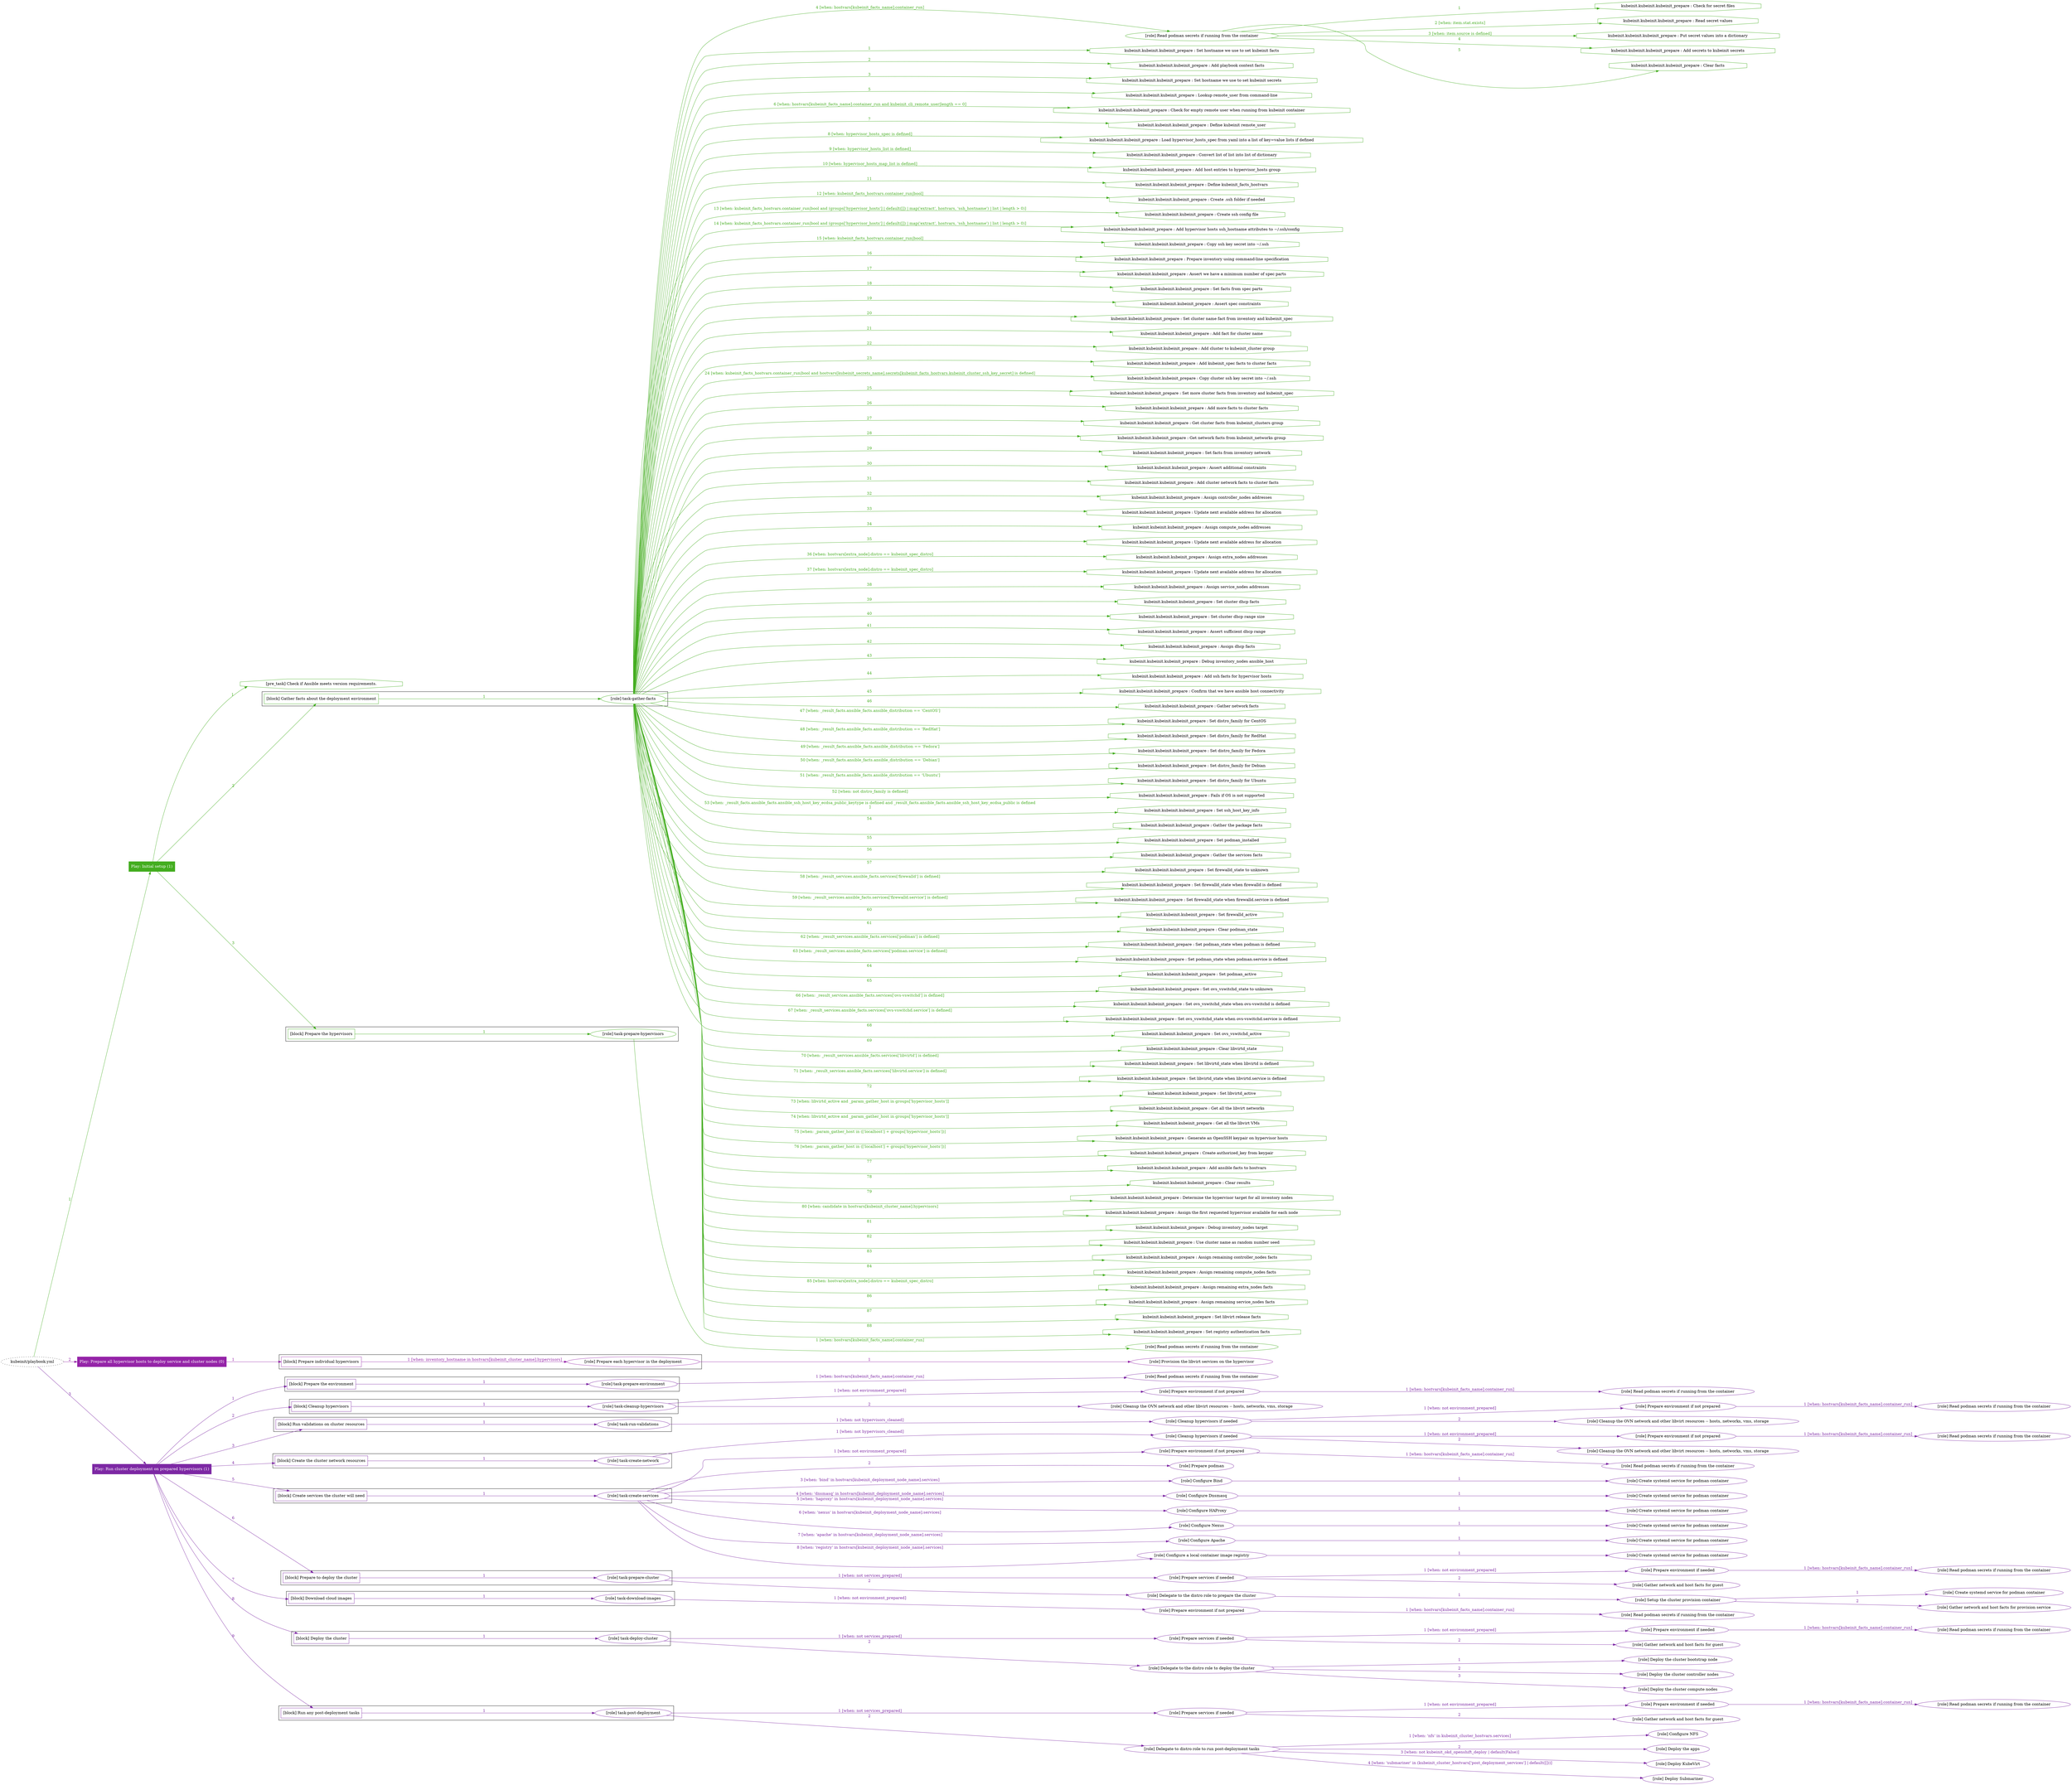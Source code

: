 digraph {
	graph [concentrate=true ordering=in rankdir=LR ratio=fill]
	edge [esep=5 sep=10]
	"kubeinit/playbook.yml" [id=root_node style=dotted]
	play_2a4c7629 [label="Play: Initial setup (1)" color="#43ad1f" fontcolor="#ffffff" id=play_2a4c7629 shape=box style=filled tooltip=localhost]
	"kubeinit/playbook.yml" -> play_2a4c7629 [label="1 " color="#43ad1f" fontcolor="#43ad1f" id=edge_007857d7 labeltooltip="1 " tooltip="1 "]
	subgraph "Read podman secrets if running from the container" {
		role_ef457f82 [label="[role] Read podman secrets if running from the container" color="#43ad1f" id=role_ef457f82 tooltip="Read podman secrets if running from the container"]
		task_15c0feff [label="kubeinit.kubeinit.kubeinit_prepare : Check for secret files" color="#43ad1f" id=task_15c0feff shape=octagon tooltip="kubeinit.kubeinit.kubeinit_prepare : Check for secret files"]
		role_ef457f82 -> task_15c0feff [label="1 " color="#43ad1f" fontcolor="#43ad1f" id=edge_54dc4809 labeltooltip="1 " tooltip="1 "]
		task_6a975c89 [label="kubeinit.kubeinit.kubeinit_prepare : Read secret values" color="#43ad1f" id=task_6a975c89 shape=octagon tooltip="kubeinit.kubeinit.kubeinit_prepare : Read secret values"]
		role_ef457f82 -> task_6a975c89 [label="2 [when: item.stat.exists]" color="#43ad1f" fontcolor="#43ad1f" id=edge_5a678973 labeltooltip="2 [when: item.stat.exists]" tooltip="2 [when: item.stat.exists]"]
		task_2b71804e [label="kubeinit.kubeinit.kubeinit_prepare : Put secret values into a dictionary" color="#43ad1f" id=task_2b71804e shape=octagon tooltip="kubeinit.kubeinit.kubeinit_prepare : Put secret values into a dictionary"]
		role_ef457f82 -> task_2b71804e [label="3 [when: item.source is defined]" color="#43ad1f" fontcolor="#43ad1f" id=edge_5e159e76 labeltooltip="3 [when: item.source is defined]" tooltip="3 [when: item.source is defined]"]
		task_252e33ff [label="kubeinit.kubeinit.kubeinit_prepare : Add secrets to kubeinit secrets" color="#43ad1f" id=task_252e33ff shape=octagon tooltip="kubeinit.kubeinit.kubeinit_prepare : Add secrets to kubeinit secrets"]
		role_ef457f82 -> task_252e33ff [label="4 " color="#43ad1f" fontcolor="#43ad1f" id=edge_e3d84a2a labeltooltip="4 " tooltip="4 "]
		task_5b3e0783 [label="kubeinit.kubeinit.kubeinit_prepare : Clear facts" color="#43ad1f" id=task_5b3e0783 shape=octagon tooltip="kubeinit.kubeinit.kubeinit_prepare : Clear facts"]
		role_ef457f82 -> task_5b3e0783 [label="5 " color="#43ad1f" fontcolor="#43ad1f" id=edge_5e13f295 labeltooltip="5 " tooltip="5 "]
	}
	subgraph "task-gather-facts" {
		role_9704b8db [label="[role] task-gather-facts" color="#43ad1f" id=role_9704b8db tooltip="task-gather-facts"]
		task_9f5cc892 [label="kubeinit.kubeinit.kubeinit_prepare : Set hostname we use to set kubeinit facts" color="#43ad1f" id=task_9f5cc892 shape=octagon tooltip="kubeinit.kubeinit.kubeinit_prepare : Set hostname we use to set kubeinit facts"]
		role_9704b8db -> task_9f5cc892 [label="1 " color="#43ad1f" fontcolor="#43ad1f" id=edge_1c9b76f5 labeltooltip="1 " tooltip="1 "]
		task_fc6fa110 [label="kubeinit.kubeinit.kubeinit_prepare : Add playbook context facts" color="#43ad1f" id=task_fc6fa110 shape=octagon tooltip="kubeinit.kubeinit.kubeinit_prepare : Add playbook context facts"]
		role_9704b8db -> task_fc6fa110 [label="2 " color="#43ad1f" fontcolor="#43ad1f" id=edge_219f513a labeltooltip="2 " tooltip="2 "]
		task_258d3550 [label="kubeinit.kubeinit.kubeinit_prepare : Set hostname we use to set kubeinit secrets" color="#43ad1f" id=task_258d3550 shape=octagon tooltip="kubeinit.kubeinit.kubeinit_prepare : Set hostname we use to set kubeinit secrets"]
		role_9704b8db -> task_258d3550 [label="3 " color="#43ad1f" fontcolor="#43ad1f" id=edge_0f5d96ed labeltooltip="3 " tooltip="3 "]
		role_9704b8db -> role_ef457f82 [label="4 [when: hostvars[kubeinit_facts_name].container_run]" color="#43ad1f" fontcolor="#43ad1f" id=edge_1c72ecd1 labeltooltip="4 [when: hostvars[kubeinit_facts_name].container_run]" tooltip="4 [when: hostvars[kubeinit_facts_name].container_run]"]
		task_aa487099 [label="kubeinit.kubeinit.kubeinit_prepare : Lookup remote_user from command-line" color="#43ad1f" id=task_aa487099 shape=octagon tooltip="kubeinit.kubeinit.kubeinit_prepare : Lookup remote_user from command-line"]
		role_9704b8db -> task_aa487099 [label="5 " color="#43ad1f" fontcolor="#43ad1f" id=edge_565b3943 labeltooltip="5 " tooltip="5 "]
		task_080043d8 [label="kubeinit.kubeinit.kubeinit_prepare : Check for empty remote user when running from kubeinit container" color="#43ad1f" id=task_080043d8 shape=octagon tooltip="kubeinit.kubeinit.kubeinit_prepare : Check for empty remote user when running from kubeinit container"]
		role_9704b8db -> task_080043d8 [label="6 [when: hostvars[kubeinit_facts_name].container_run and kubeinit_cli_remote_user|length == 0]" color="#43ad1f" fontcolor="#43ad1f" id=edge_573897b9 labeltooltip="6 [when: hostvars[kubeinit_facts_name].container_run and kubeinit_cli_remote_user|length == 0]" tooltip="6 [when: hostvars[kubeinit_facts_name].container_run and kubeinit_cli_remote_user|length == 0]"]
		task_75fbb408 [label="kubeinit.kubeinit.kubeinit_prepare : Define kubeinit remote_user" color="#43ad1f" id=task_75fbb408 shape=octagon tooltip="kubeinit.kubeinit.kubeinit_prepare : Define kubeinit remote_user"]
		role_9704b8db -> task_75fbb408 [label="7 " color="#43ad1f" fontcolor="#43ad1f" id=edge_f8b66ac7 labeltooltip="7 " tooltip="7 "]
		task_f3972c7b [label="kubeinit.kubeinit.kubeinit_prepare : Load hypervisor_hosts_spec from yaml into a list of key=value lists if defined" color="#43ad1f" id=task_f3972c7b shape=octagon tooltip="kubeinit.kubeinit.kubeinit_prepare : Load hypervisor_hosts_spec from yaml into a list of key=value lists if defined"]
		role_9704b8db -> task_f3972c7b [label="8 [when: hypervisor_hosts_spec is defined]" color="#43ad1f" fontcolor="#43ad1f" id=edge_1e474ac0 labeltooltip="8 [when: hypervisor_hosts_spec is defined]" tooltip="8 [when: hypervisor_hosts_spec is defined]"]
		task_3a30f0b9 [label="kubeinit.kubeinit.kubeinit_prepare : Convert list of list into list of dictionary" color="#43ad1f" id=task_3a30f0b9 shape=octagon tooltip="kubeinit.kubeinit.kubeinit_prepare : Convert list of list into list of dictionary"]
		role_9704b8db -> task_3a30f0b9 [label="9 [when: hypervisor_hosts_list is defined]" color="#43ad1f" fontcolor="#43ad1f" id=edge_c00fc1bd labeltooltip="9 [when: hypervisor_hosts_list is defined]" tooltip="9 [when: hypervisor_hosts_list is defined]"]
		task_da49bd1e [label="kubeinit.kubeinit.kubeinit_prepare : Add host entries to hypervisor_hosts group" color="#43ad1f" id=task_da49bd1e shape=octagon tooltip="kubeinit.kubeinit.kubeinit_prepare : Add host entries to hypervisor_hosts group"]
		role_9704b8db -> task_da49bd1e [label="10 [when: hypervisor_hosts_map_list is defined]" color="#43ad1f" fontcolor="#43ad1f" id=edge_c8945458 labeltooltip="10 [when: hypervisor_hosts_map_list is defined]" tooltip="10 [when: hypervisor_hosts_map_list is defined]"]
		task_c3a097b0 [label="kubeinit.kubeinit.kubeinit_prepare : Define kubeinit_facts_hostvars" color="#43ad1f" id=task_c3a097b0 shape=octagon tooltip="kubeinit.kubeinit.kubeinit_prepare : Define kubeinit_facts_hostvars"]
		role_9704b8db -> task_c3a097b0 [label="11 " color="#43ad1f" fontcolor="#43ad1f" id=edge_8fde780c labeltooltip="11 " tooltip="11 "]
		task_c2a031d1 [label="kubeinit.kubeinit.kubeinit_prepare : Create .ssh folder if needed" color="#43ad1f" id=task_c2a031d1 shape=octagon tooltip="kubeinit.kubeinit.kubeinit_prepare : Create .ssh folder if needed"]
		role_9704b8db -> task_c2a031d1 [label="12 [when: kubeinit_facts_hostvars.container_run|bool]" color="#43ad1f" fontcolor="#43ad1f" id=edge_cc87c0b1 labeltooltip="12 [when: kubeinit_facts_hostvars.container_run|bool]" tooltip="12 [when: kubeinit_facts_hostvars.container_run|bool]"]
		task_f6953544 [label="kubeinit.kubeinit.kubeinit_prepare : Create ssh config file" color="#43ad1f" id=task_f6953544 shape=octagon tooltip="kubeinit.kubeinit.kubeinit_prepare : Create ssh config file"]
		role_9704b8db -> task_f6953544 [label="13 [when: kubeinit_facts_hostvars.container_run|bool and (groups['hypervisor_hosts'] | default([]) | map('extract', hostvars, 'ssh_hostname') | list | length > 0)]" color="#43ad1f" fontcolor="#43ad1f" id=edge_ece01ee9 labeltooltip="13 [when: kubeinit_facts_hostvars.container_run|bool and (groups['hypervisor_hosts'] | default([]) | map('extract', hostvars, 'ssh_hostname') | list | length > 0)]" tooltip="13 [when: kubeinit_facts_hostvars.container_run|bool and (groups['hypervisor_hosts'] | default([]) | map('extract', hostvars, 'ssh_hostname') | list | length > 0)]"]
		task_6a7a7e84 [label="kubeinit.kubeinit.kubeinit_prepare : Add hypervisor hosts ssh_hostname attributes to ~/.ssh/config" color="#43ad1f" id=task_6a7a7e84 shape=octagon tooltip="kubeinit.kubeinit.kubeinit_prepare : Add hypervisor hosts ssh_hostname attributes to ~/.ssh/config"]
		role_9704b8db -> task_6a7a7e84 [label="14 [when: kubeinit_facts_hostvars.container_run|bool and (groups['hypervisor_hosts'] | default([]) | map('extract', hostvars, 'ssh_hostname') | list | length > 0)]" color="#43ad1f" fontcolor="#43ad1f" id=edge_08332901 labeltooltip="14 [when: kubeinit_facts_hostvars.container_run|bool and (groups['hypervisor_hosts'] | default([]) | map('extract', hostvars, 'ssh_hostname') | list | length > 0)]" tooltip="14 [when: kubeinit_facts_hostvars.container_run|bool and (groups['hypervisor_hosts'] | default([]) | map('extract', hostvars, 'ssh_hostname') | list | length > 0)]"]
		task_4afc138c [label="kubeinit.kubeinit.kubeinit_prepare : Copy ssh key secret into ~/.ssh" color="#43ad1f" id=task_4afc138c shape=octagon tooltip="kubeinit.kubeinit.kubeinit_prepare : Copy ssh key secret into ~/.ssh"]
		role_9704b8db -> task_4afc138c [label="15 [when: kubeinit_facts_hostvars.container_run|bool]" color="#43ad1f" fontcolor="#43ad1f" id=edge_7562e3d6 labeltooltip="15 [when: kubeinit_facts_hostvars.container_run|bool]" tooltip="15 [when: kubeinit_facts_hostvars.container_run|bool]"]
		task_97def042 [label="kubeinit.kubeinit.kubeinit_prepare : Prepare inventory using command-line specification" color="#43ad1f" id=task_97def042 shape=octagon tooltip="kubeinit.kubeinit.kubeinit_prepare : Prepare inventory using command-line specification"]
		role_9704b8db -> task_97def042 [label="16 " color="#43ad1f" fontcolor="#43ad1f" id=edge_7807bb95 labeltooltip="16 " tooltip="16 "]
		task_f0399c25 [label="kubeinit.kubeinit.kubeinit_prepare : Assert we have a minimum number of spec parts" color="#43ad1f" id=task_f0399c25 shape=octagon tooltip="kubeinit.kubeinit.kubeinit_prepare : Assert we have a minimum number of spec parts"]
		role_9704b8db -> task_f0399c25 [label="17 " color="#43ad1f" fontcolor="#43ad1f" id=edge_31a9c10f labeltooltip="17 " tooltip="17 "]
		task_e05fcae2 [label="kubeinit.kubeinit.kubeinit_prepare : Set facts from spec parts" color="#43ad1f" id=task_e05fcae2 shape=octagon tooltip="kubeinit.kubeinit.kubeinit_prepare : Set facts from spec parts"]
		role_9704b8db -> task_e05fcae2 [label="18 " color="#43ad1f" fontcolor="#43ad1f" id=edge_9964d35c labeltooltip="18 " tooltip="18 "]
		task_f94516ff [label="kubeinit.kubeinit.kubeinit_prepare : Assert spec constraints" color="#43ad1f" id=task_f94516ff shape=octagon tooltip="kubeinit.kubeinit.kubeinit_prepare : Assert spec constraints"]
		role_9704b8db -> task_f94516ff [label="19 " color="#43ad1f" fontcolor="#43ad1f" id=edge_cc968ebc labeltooltip="19 " tooltip="19 "]
		task_6966e5d6 [label="kubeinit.kubeinit.kubeinit_prepare : Set cluster name fact from inventory and kubeinit_spec" color="#43ad1f" id=task_6966e5d6 shape=octagon tooltip="kubeinit.kubeinit.kubeinit_prepare : Set cluster name fact from inventory and kubeinit_spec"]
		role_9704b8db -> task_6966e5d6 [label="20 " color="#43ad1f" fontcolor="#43ad1f" id=edge_95969292 labeltooltip="20 " tooltip="20 "]
		task_2682ef3a [label="kubeinit.kubeinit.kubeinit_prepare : Add fact for cluster name" color="#43ad1f" id=task_2682ef3a shape=octagon tooltip="kubeinit.kubeinit.kubeinit_prepare : Add fact for cluster name"]
		role_9704b8db -> task_2682ef3a [label="21 " color="#43ad1f" fontcolor="#43ad1f" id=edge_ff9ebc68 labeltooltip="21 " tooltip="21 "]
		task_b21444da [label="kubeinit.kubeinit.kubeinit_prepare : Add cluster to kubeinit_cluster group" color="#43ad1f" id=task_b21444da shape=octagon tooltip="kubeinit.kubeinit.kubeinit_prepare : Add cluster to kubeinit_cluster group"]
		role_9704b8db -> task_b21444da [label="22 " color="#43ad1f" fontcolor="#43ad1f" id=edge_8ac35f34 labeltooltip="22 " tooltip="22 "]
		task_4290feb0 [label="kubeinit.kubeinit.kubeinit_prepare : Add kubeinit_spec facts to cluster facts" color="#43ad1f" id=task_4290feb0 shape=octagon tooltip="kubeinit.kubeinit.kubeinit_prepare : Add kubeinit_spec facts to cluster facts"]
		role_9704b8db -> task_4290feb0 [label="23 " color="#43ad1f" fontcolor="#43ad1f" id=edge_517d7722 labeltooltip="23 " tooltip="23 "]
		task_a4cae25e [label="kubeinit.kubeinit.kubeinit_prepare : Copy cluster ssh key secret into ~/.ssh" color="#43ad1f" id=task_a4cae25e shape=octagon tooltip="kubeinit.kubeinit.kubeinit_prepare : Copy cluster ssh key secret into ~/.ssh"]
		role_9704b8db -> task_a4cae25e [label="24 [when: kubeinit_facts_hostvars.container_run|bool and hostvars[kubeinit_secrets_name].secrets[kubeinit_facts_hostvars.kubeinit_cluster_ssh_key_secret] is defined]" color="#43ad1f" fontcolor="#43ad1f" id=edge_1bb5659b labeltooltip="24 [when: kubeinit_facts_hostvars.container_run|bool and hostvars[kubeinit_secrets_name].secrets[kubeinit_facts_hostvars.kubeinit_cluster_ssh_key_secret] is defined]" tooltip="24 [when: kubeinit_facts_hostvars.container_run|bool and hostvars[kubeinit_secrets_name].secrets[kubeinit_facts_hostvars.kubeinit_cluster_ssh_key_secret] is defined]"]
		task_da406321 [label="kubeinit.kubeinit.kubeinit_prepare : Set more cluster facts from inventory and kubeinit_spec" color="#43ad1f" id=task_da406321 shape=octagon tooltip="kubeinit.kubeinit.kubeinit_prepare : Set more cluster facts from inventory and kubeinit_spec"]
		role_9704b8db -> task_da406321 [label="25 " color="#43ad1f" fontcolor="#43ad1f" id=edge_52379e0f labeltooltip="25 " tooltip="25 "]
		task_a433e39e [label="kubeinit.kubeinit.kubeinit_prepare : Add more facts to cluster facts" color="#43ad1f" id=task_a433e39e shape=octagon tooltip="kubeinit.kubeinit.kubeinit_prepare : Add more facts to cluster facts"]
		role_9704b8db -> task_a433e39e [label="26 " color="#43ad1f" fontcolor="#43ad1f" id=edge_8f619c7a labeltooltip="26 " tooltip="26 "]
		task_c8c9bc84 [label="kubeinit.kubeinit.kubeinit_prepare : Get cluster facts from kubeinit_clusters group" color="#43ad1f" id=task_c8c9bc84 shape=octagon tooltip="kubeinit.kubeinit.kubeinit_prepare : Get cluster facts from kubeinit_clusters group"]
		role_9704b8db -> task_c8c9bc84 [label="27 " color="#43ad1f" fontcolor="#43ad1f" id=edge_4f8fe7b4 labeltooltip="27 " tooltip="27 "]
		task_81ae3949 [label="kubeinit.kubeinit.kubeinit_prepare : Get network facts from kubeinit_networks group" color="#43ad1f" id=task_81ae3949 shape=octagon tooltip="kubeinit.kubeinit.kubeinit_prepare : Get network facts from kubeinit_networks group"]
		role_9704b8db -> task_81ae3949 [label="28 " color="#43ad1f" fontcolor="#43ad1f" id=edge_52c05185 labeltooltip="28 " tooltip="28 "]
		task_d45cca33 [label="kubeinit.kubeinit.kubeinit_prepare : Set facts from inventory network" color="#43ad1f" id=task_d45cca33 shape=octagon tooltip="kubeinit.kubeinit.kubeinit_prepare : Set facts from inventory network"]
		role_9704b8db -> task_d45cca33 [label="29 " color="#43ad1f" fontcolor="#43ad1f" id=edge_a234db3f labeltooltip="29 " tooltip="29 "]
		task_ce900e25 [label="kubeinit.kubeinit.kubeinit_prepare : Assert additional constraints" color="#43ad1f" id=task_ce900e25 shape=octagon tooltip="kubeinit.kubeinit.kubeinit_prepare : Assert additional constraints"]
		role_9704b8db -> task_ce900e25 [label="30 " color="#43ad1f" fontcolor="#43ad1f" id=edge_65771e14 labeltooltip="30 " tooltip="30 "]
		task_33107dfe [label="kubeinit.kubeinit.kubeinit_prepare : Add cluster network facts to cluster facts" color="#43ad1f" id=task_33107dfe shape=octagon tooltip="kubeinit.kubeinit.kubeinit_prepare : Add cluster network facts to cluster facts"]
		role_9704b8db -> task_33107dfe [label="31 " color="#43ad1f" fontcolor="#43ad1f" id=edge_f0e10f0a labeltooltip="31 " tooltip="31 "]
		task_b80c0467 [label="kubeinit.kubeinit.kubeinit_prepare : Assign controller_nodes addresses" color="#43ad1f" id=task_b80c0467 shape=octagon tooltip="kubeinit.kubeinit.kubeinit_prepare : Assign controller_nodes addresses"]
		role_9704b8db -> task_b80c0467 [label="32 " color="#43ad1f" fontcolor="#43ad1f" id=edge_23b8938c labeltooltip="32 " tooltip="32 "]
		task_b78a0bb2 [label="kubeinit.kubeinit.kubeinit_prepare : Update next available address for allocation" color="#43ad1f" id=task_b78a0bb2 shape=octagon tooltip="kubeinit.kubeinit.kubeinit_prepare : Update next available address for allocation"]
		role_9704b8db -> task_b78a0bb2 [label="33 " color="#43ad1f" fontcolor="#43ad1f" id=edge_c5a425d5 labeltooltip="33 " tooltip="33 "]
		task_01b89f9b [label="kubeinit.kubeinit.kubeinit_prepare : Assign compute_nodes addresses" color="#43ad1f" id=task_01b89f9b shape=octagon tooltip="kubeinit.kubeinit.kubeinit_prepare : Assign compute_nodes addresses"]
		role_9704b8db -> task_01b89f9b [label="34 " color="#43ad1f" fontcolor="#43ad1f" id=edge_f1fd5224 labeltooltip="34 " tooltip="34 "]
		task_938c2ff5 [label="kubeinit.kubeinit.kubeinit_prepare : Update next available address for allocation" color="#43ad1f" id=task_938c2ff5 shape=octagon tooltip="kubeinit.kubeinit.kubeinit_prepare : Update next available address for allocation"]
		role_9704b8db -> task_938c2ff5 [label="35 " color="#43ad1f" fontcolor="#43ad1f" id=edge_d9bd9bee labeltooltip="35 " tooltip="35 "]
		task_9de82a48 [label="kubeinit.kubeinit.kubeinit_prepare : Assign extra_nodes addresses" color="#43ad1f" id=task_9de82a48 shape=octagon tooltip="kubeinit.kubeinit.kubeinit_prepare : Assign extra_nodes addresses"]
		role_9704b8db -> task_9de82a48 [label="36 [when: hostvars[extra_node].distro == kubeinit_spec_distro]" color="#43ad1f" fontcolor="#43ad1f" id=edge_46fd6d13 labeltooltip="36 [when: hostvars[extra_node].distro == kubeinit_spec_distro]" tooltip="36 [when: hostvars[extra_node].distro == kubeinit_spec_distro]"]
		task_440de4cf [label="kubeinit.kubeinit.kubeinit_prepare : Update next available address for allocation" color="#43ad1f" id=task_440de4cf shape=octagon tooltip="kubeinit.kubeinit.kubeinit_prepare : Update next available address for allocation"]
		role_9704b8db -> task_440de4cf [label="37 [when: hostvars[extra_node].distro == kubeinit_spec_distro]" color="#43ad1f" fontcolor="#43ad1f" id=edge_52cd3f02 labeltooltip="37 [when: hostvars[extra_node].distro == kubeinit_spec_distro]" tooltip="37 [when: hostvars[extra_node].distro == kubeinit_spec_distro]"]
		task_8ac2ae07 [label="kubeinit.kubeinit.kubeinit_prepare : Assign service_nodes addresses" color="#43ad1f" id=task_8ac2ae07 shape=octagon tooltip="kubeinit.kubeinit.kubeinit_prepare : Assign service_nodes addresses"]
		role_9704b8db -> task_8ac2ae07 [label="38 " color="#43ad1f" fontcolor="#43ad1f" id=edge_69a21966 labeltooltip="38 " tooltip="38 "]
		task_909ac5d4 [label="kubeinit.kubeinit.kubeinit_prepare : Set cluster dhcp facts" color="#43ad1f" id=task_909ac5d4 shape=octagon tooltip="kubeinit.kubeinit.kubeinit_prepare : Set cluster dhcp facts"]
		role_9704b8db -> task_909ac5d4 [label="39 " color="#43ad1f" fontcolor="#43ad1f" id=edge_8c9df1f5 labeltooltip="39 " tooltip="39 "]
		task_0bad5981 [label="kubeinit.kubeinit.kubeinit_prepare : Set cluster dhcp range size" color="#43ad1f" id=task_0bad5981 shape=octagon tooltip="kubeinit.kubeinit.kubeinit_prepare : Set cluster dhcp range size"]
		role_9704b8db -> task_0bad5981 [label="40 " color="#43ad1f" fontcolor="#43ad1f" id=edge_06167720 labeltooltip="40 " tooltip="40 "]
		task_a86a4fb9 [label="kubeinit.kubeinit.kubeinit_prepare : Assert sufficient dhcp range" color="#43ad1f" id=task_a86a4fb9 shape=octagon tooltip="kubeinit.kubeinit.kubeinit_prepare : Assert sufficient dhcp range"]
		role_9704b8db -> task_a86a4fb9 [label="41 " color="#43ad1f" fontcolor="#43ad1f" id=edge_89e80d57 labeltooltip="41 " tooltip="41 "]
		task_c74ac2b2 [label="kubeinit.kubeinit.kubeinit_prepare : Assign dhcp facts" color="#43ad1f" id=task_c74ac2b2 shape=octagon tooltip="kubeinit.kubeinit.kubeinit_prepare : Assign dhcp facts"]
		role_9704b8db -> task_c74ac2b2 [label="42 " color="#43ad1f" fontcolor="#43ad1f" id=edge_c9ebf3e2 labeltooltip="42 " tooltip="42 "]
		task_9e0ebc47 [label="kubeinit.kubeinit.kubeinit_prepare : Debug inventory_nodes ansible_host" color="#43ad1f" id=task_9e0ebc47 shape=octagon tooltip="kubeinit.kubeinit.kubeinit_prepare : Debug inventory_nodes ansible_host"]
		role_9704b8db -> task_9e0ebc47 [label="43 " color="#43ad1f" fontcolor="#43ad1f" id=edge_3dce62a1 labeltooltip="43 " tooltip="43 "]
		task_22556818 [label="kubeinit.kubeinit.kubeinit_prepare : Add ssh facts for hypervisor hosts" color="#43ad1f" id=task_22556818 shape=octagon tooltip="kubeinit.kubeinit.kubeinit_prepare : Add ssh facts for hypervisor hosts"]
		role_9704b8db -> task_22556818 [label="44 " color="#43ad1f" fontcolor="#43ad1f" id=edge_a4c3e796 labeltooltip="44 " tooltip="44 "]
		task_808c1b62 [label="kubeinit.kubeinit.kubeinit_prepare : Confirm that we have ansible host connectivity" color="#43ad1f" id=task_808c1b62 shape=octagon tooltip="kubeinit.kubeinit.kubeinit_prepare : Confirm that we have ansible host connectivity"]
		role_9704b8db -> task_808c1b62 [label="45 " color="#43ad1f" fontcolor="#43ad1f" id=edge_744dbd79 labeltooltip="45 " tooltip="45 "]
		task_281356f8 [label="kubeinit.kubeinit.kubeinit_prepare : Gather network facts" color="#43ad1f" id=task_281356f8 shape=octagon tooltip="kubeinit.kubeinit.kubeinit_prepare : Gather network facts"]
		role_9704b8db -> task_281356f8 [label="46 " color="#43ad1f" fontcolor="#43ad1f" id=edge_8db0143d labeltooltip="46 " tooltip="46 "]
		task_3ee80f00 [label="kubeinit.kubeinit.kubeinit_prepare : Set distro_family for CentOS" color="#43ad1f" id=task_3ee80f00 shape=octagon tooltip="kubeinit.kubeinit.kubeinit_prepare : Set distro_family for CentOS"]
		role_9704b8db -> task_3ee80f00 [label="47 [when: _result_facts.ansible_facts.ansible_distribution == 'CentOS']" color="#43ad1f" fontcolor="#43ad1f" id=edge_bc6237c6 labeltooltip="47 [when: _result_facts.ansible_facts.ansible_distribution == 'CentOS']" tooltip="47 [when: _result_facts.ansible_facts.ansible_distribution == 'CentOS']"]
		task_4200ffc1 [label="kubeinit.kubeinit.kubeinit_prepare : Set distro_family for RedHat" color="#43ad1f" id=task_4200ffc1 shape=octagon tooltip="kubeinit.kubeinit.kubeinit_prepare : Set distro_family for RedHat"]
		role_9704b8db -> task_4200ffc1 [label="48 [when: _result_facts.ansible_facts.ansible_distribution == 'RedHat']" color="#43ad1f" fontcolor="#43ad1f" id=edge_f45cc907 labeltooltip="48 [when: _result_facts.ansible_facts.ansible_distribution == 'RedHat']" tooltip="48 [when: _result_facts.ansible_facts.ansible_distribution == 'RedHat']"]
		task_c411fe91 [label="kubeinit.kubeinit.kubeinit_prepare : Set distro_family for Fedora" color="#43ad1f" id=task_c411fe91 shape=octagon tooltip="kubeinit.kubeinit.kubeinit_prepare : Set distro_family for Fedora"]
		role_9704b8db -> task_c411fe91 [label="49 [when: _result_facts.ansible_facts.ansible_distribution == 'Fedora']" color="#43ad1f" fontcolor="#43ad1f" id=edge_2a31b91b labeltooltip="49 [when: _result_facts.ansible_facts.ansible_distribution == 'Fedora']" tooltip="49 [when: _result_facts.ansible_facts.ansible_distribution == 'Fedora']"]
		task_e1c45084 [label="kubeinit.kubeinit.kubeinit_prepare : Set distro_family for Debian" color="#43ad1f" id=task_e1c45084 shape=octagon tooltip="kubeinit.kubeinit.kubeinit_prepare : Set distro_family for Debian"]
		role_9704b8db -> task_e1c45084 [label="50 [when: _result_facts.ansible_facts.ansible_distribution == 'Debian']" color="#43ad1f" fontcolor="#43ad1f" id=edge_77b0012c labeltooltip="50 [when: _result_facts.ansible_facts.ansible_distribution == 'Debian']" tooltip="50 [when: _result_facts.ansible_facts.ansible_distribution == 'Debian']"]
		task_7e3d32e8 [label="kubeinit.kubeinit.kubeinit_prepare : Set distro_family for Ubuntu" color="#43ad1f" id=task_7e3d32e8 shape=octagon tooltip="kubeinit.kubeinit.kubeinit_prepare : Set distro_family for Ubuntu"]
		role_9704b8db -> task_7e3d32e8 [label="51 [when: _result_facts.ansible_facts.ansible_distribution == 'Ubuntu']" color="#43ad1f" fontcolor="#43ad1f" id=edge_7bae24d6 labeltooltip="51 [when: _result_facts.ansible_facts.ansible_distribution == 'Ubuntu']" tooltip="51 [when: _result_facts.ansible_facts.ansible_distribution == 'Ubuntu']"]
		task_b5440f5c [label="kubeinit.kubeinit.kubeinit_prepare : Fails if OS is not supported" color="#43ad1f" id=task_b5440f5c shape=octagon tooltip="kubeinit.kubeinit.kubeinit_prepare : Fails if OS is not supported"]
		role_9704b8db -> task_b5440f5c [label="52 [when: not distro_family is defined]" color="#43ad1f" fontcolor="#43ad1f" id=edge_16320be4 labeltooltip="52 [when: not distro_family is defined]" tooltip="52 [when: not distro_family is defined]"]
		task_6ea52df8 [label="kubeinit.kubeinit.kubeinit_prepare : Set ssh_host_key_info" color="#43ad1f" id=task_6ea52df8 shape=octagon tooltip="kubeinit.kubeinit.kubeinit_prepare : Set ssh_host_key_info"]
		role_9704b8db -> task_6ea52df8 [label="53 [when: _result_facts.ansible_facts.ansible_ssh_host_key_ecdsa_public_keytype is defined and _result_facts.ansible_facts.ansible_ssh_host_key_ecdsa_public is defined
]" color="#43ad1f" fontcolor="#43ad1f" id=edge_9a82b2df labeltooltip="53 [when: _result_facts.ansible_facts.ansible_ssh_host_key_ecdsa_public_keytype is defined and _result_facts.ansible_facts.ansible_ssh_host_key_ecdsa_public is defined
]" tooltip="53 [when: _result_facts.ansible_facts.ansible_ssh_host_key_ecdsa_public_keytype is defined and _result_facts.ansible_facts.ansible_ssh_host_key_ecdsa_public is defined
]"]
		task_fbdf8b90 [label="kubeinit.kubeinit.kubeinit_prepare : Gather the package facts" color="#43ad1f" id=task_fbdf8b90 shape=octagon tooltip="kubeinit.kubeinit.kubeinit_prepare : Gather the package facts"]
		role_9704b8db -> task_fbdf8b90 [label="54 " color="#43ad1f" fontcolor="#43ad1f" id=edge_e73c18cb labeltooltip="54 " tooltip="54 "]
		task_e52f5ad8 [label="kubeinit.kubeinit.kubeinit_prepare : Set podman_installed" color="#43ad1f" id=task_e52f5ad8 shape=octagon tooltip="kubeinit.kubeinit.kubeinit_prepare : Set podman_installed"]
		role_9704b8db -> task_e52f5ad8 [label="55 " color="#43ad1f" fontcolor="#43ad1f" id=edge_03be1670 labeltooltip="55 " tooltip="55 "]
		task_a5164c66 [label="kubeinit.kubeinit.kubeinit_prepare : Gather the services facts" color="#43ad1f" id=task_a5164c66 shape=octagon tooltip="kubeinit.kubeinit.kubeinit_prepare : Gather the services facts"]
		role_9704b8db -> task_a5164c66 [label="56 " color="#43ad1f" fontcolor="#43ad1f" id=edge_c4a06a0e labeltooltip="56 " tooltip="56 "]
		task_fd54f7d2 [label="kubeinit.kubeinit.kubeinit_prepare : Set firewalld_state to unknown" color="#43ad1f" id=task_fd54f7d2 shape=octagon tooltip="kubeinit.kubeinit.kubeinit_prepare : Set firewalld_state to unknown"]
		role_9704b8db -> task_fd54f7d2 [label="57 " color="#43ad1f" fontcolor="#43ad1f" id=edge_dfa30e29 labeltooltip="57 " tooltip="57 "]
		task_c8ebec01 [label="kubeinit.kubeinit.kubeinit_prepare : Set firewalld_state when firewalld is defined" color="#43ad1f" id=task_c8ebec01 shape=octagon tooltip="kubeinit.kubeinit.kubeinit_prepare : Set firewalld_state when firewalld is defined"]
		role_9704b8db -> task_c8ebec01 [label="58 [when: _result_services.ansible_facts.services['firewalld'] is defined]" color="#43ad1f" fontcolor="#43ad1f" id=edge_78270c56 labeltooltip="58 [when: _result_services.ansible_facts.services['firewalld'] is defined]" tooltip="58 [when: _result_services.ansible_facts.services['firewalld'] is defined]"]
		task_87ba2c59 [label="kubeinit.kubeinit.kubeinit_prepare : Set firewalld_state when firewalld.service is defined" color="#43ad1f" id=task_87ba2c59 shape=octagon tooltip="kubeinit.kubeinit.kubeinit_prepare : Set firewalld_state when firewalld.service is defined"]
		role_9704b8db -> task_87ba2c59 [label="59 [when: _result_services.ansible_facts.services['firewalld.service'] is defined]" color="#43ad1f" fontcolor="#43ad1f" id=edge_5e4b3ebb labeltooltip="59 [when: _result_services.ansible_facts.services['firewalld.service'] is defined]" tooltip="59 [when: _result_services.ansible_facts.services['firewalld.service'] is defined]"]
		task_380c56a5 [label="kubeinit.kubeinit.kubeinit_prepare : Set firewalld_active" color="#43ad1f" id=task_380c56a5 shape=octagon tooltip="kubeinit.kubeinit.kubeinit_prepare : Set firewalld_active"]
		role_9704b8db -> task_380c56a5 [label="60 " color="#43ad1f" fontcolor="#43ad1f" id=edge_b15c2507 labeltooltip="60 " tooltip="60 "]
		task_6c4397ca [label="kubeinit.kubeinit.kubeinit_prepare : Clear podman_state" color="#43ad1f" id=task_6c4397ca shape=octagon tooltip="kubeinit.kubeinit.kubeinit_prepare : Clear podman_state"]
		role_9704b8db -> task_6c4397ca [label="61 " color="#43ad1f" fontcolor="#43ad1f" id=edge_a74fa765 labeltooltip="61 " tooltip="61 "]
		task_114c38e0 [label="kubeinit.kubeinit.kubeinit_prepare : Set podman_state when podman is defined" color="#43ad1f" id=task_114c38e0 shape=octagon tooltip="kubeinit.kubeinit.kubeinit_prepare : Set podman_state when podman is defined"]
		role_9704b8db -> task_114c38e0 [label="62 [when: _result_services.ansible_facts.services['podman'] is defined]" color="#43ad1f" fontcolor="#43ad1f" id=edge_5b1614eb labeltooltip="62 [when: _result_services.ansible_facts.services['podman'] is defined]" tooltip="62 [when: _result_services.ansible_facts.services['podman'] is defined]"]
		task_21a4451a [label="kubeinit.kubeinit.kubeinit_prepare : Set podman_state when podman.service is defined" color="#43ad1f" id=task_21a4451a shape=octagon tooltip="kubeinit.kubeinit.kubeinit_prepare : Set podman_state when podman.service is defined"]
		role_9704b8db -> task_21a4451a [label="63 [when: _result_services.ansible_facts.services['podman.service'] is defined]" color="#43ad1f" fontcolor="#43ad1f" id=edge_546b5f72 labeltooltip="63 [when: _result_services.ansible_facts.services['podman.service'] is defined]" tooltip="63 [when: _result_services.ansible_facts.services['podman.service'] is defined]"]
		task_37980bbd [label="kubeinit.kubeinit.kubeinit_prepare : Set podman_active" color="#43ad1f" id=task_37980bbd shape=octagon tooltip="kubeinit.kubeinit.kubeinit_prepare : Set podman_active"]
		role_9704b8db -> task_37980bbd [label="64 " color="#43ad1f" fontcolor="#43ad1f" id=edge_e15bf3f2 labeltooltip="64 " tooltip="64 "]
		task_c7e8f0b1 [label="kubeinit.kubeinit.kubeinit_prepare : Set ovs_vswitchd_state to unknown" color="#43ad1f" id=task_c7e8f0b1 shape=octagon tooltip="kubeinit.kubeinit.kubeinit_prepare : Set ovs_vswitchd_state to unknown"]
		role_9704b8db -> task_c7e8f0b1 [label="65 " color="#43ad1f" fontcolor="#43ad1f" id=edge_4cfb6f65 labeltooltip="65 " tooltip="65 "]
		task_289cbe08 [label="kubeinit.kubeinit.kubeinit_prepare : Set ovs_vswitchd_state when ovs-vswitchd is defined" color="#43ad1f" id=task_289cbe08 shape=octagon tooltip="kubeinit.kubeinit.kubeinit_prepare : Set ovs_vswitchd_state when ovs-vswitchd is defined"]
		role_9704b8db -> task_289cbe08 [label="66 [when: _result_services.ansible_facts.services['ovs-vswitchd'] is defined]" color="#43ad1f" fontcolor="#43ad1f" id=edge_cf566715 labeltooltip="66 [when: _result_services.ansible_facts.services['ovs-vswitchd'] is defined]" tooltip="66 [when: _result_services.ansible_facts.services['ovs-vswitchd'] is defined]"]
		task_6c0b04ed [label="kubeinit.kubeinit.kubeinit_prepare : Set ovs_vswitchd_state when ovs-vswitchd.service is defined" color="#43ad1f" id=task_6c0b04ed shape=octagon tooltip="kubeinit.kubeinit.kubeinit_prepare : Set ovs_vswitchd_state when ovs-vswitchd.service is defined"]
		role_9704b8db -> task_6c0b04ed [label="67 [when: _result_services.ansible_facts.services['ovs-vswitchd.service'] is defined]" color="#43ad1f" fontcolor="#43ad1f" id=edge_baaef081 labeltooltip="67 [when: _result_services.ansible_facts.services['ovs-vswitchd.service'] is defined]" tooltip="67 [when: _result_services.ansible_facts.services['ovs-vswitchd.service'] is defined]"]
		task_93e97b04 [label="kubeinit.kubeinit.kubeinit_prepare : Set ovs_vswitchd_active" color="#43ad1f" id=task_93e97b04 shape=octagon tooltip="kubeinit.kubeinit.kubeinit_prepare : Set ovs_vswitchd_active"]
		role_9704b8db -> task_93e97b04 [label="68 " color="#43ad1f" fontcolor="#43ad1f" id=edge_1114b22a labeltooltip="68 " tooltip="68 "]
		task_48830347 [label="kubeinit.kubeinit.kubeinit_prepare : Clear libvirtd_state" color="#43ad1f" id=task_48830347 shape=octagon tooltip="kubeinit.kubeinit.kubeinit_prepare : Clear libvirtd_state"]
		role_9704b8db -> task_48830347 [label="69 " color="#43ad1f" fontcolor="#43ad1f" id=edge_dc615ea2 labeltooltip="69 " tooltip="69 "]
		task_fa73a4e1 [label="kubeinit.kubeinit.kubeinit_prepare : Set libvirtd_state when libvirtd is defined" color="#43ad1f" id=task_fa73a4e1 shape=octagon tooltip="kubeinit.kubeinit.kubeinit_prepare : Set libvirtd_state when libvirtd is defined"]
		role_9704b8db -> task_fa73a4e1 [label="70 [when: _result_services.ansible_facts.services['libvirtd'] is defined]" color="#43ad1f" fontcolor="#43ad1f" id=edge_0f2a87ea labeltooltip="70 [when: _result_services.ansible_facts.services['libvirtd'] is defined]" tooltip="70 [when: _result_services.ansible_facts.services['libvirtd'] is defined]"]
		task_fd245774 [label="kubeinit.kubeinit.kubeinit_prepare : Set libvirtd_state when libvirtd.service is defined" color="#43ad1f" id=task_fd245774 shape=octagon tooltip="kubeinit.kubeinit.kubeinit_prepare : Set libvirtd_state when libvirtd.service is defined"]
		role_9704b8db -> task_fd245774 [label="71 [when: _result_services.ansible_facts.services['libvirtd.service'] is defined]" color="#43ad1f" fontcolor="#43ad1f" id=edge_d4dd5a08 labeltooltip="71 [when: _result_services.ansible_facts.services['libvirtd.service'] is defined]" tooltip="71 [when: _result_services.ansible_facts.services['libvirtd.service'] is defined]"]
		task_b34a75ef [label="kubeinit.kubeinit.kubeinit_prepare : Set libvirtd_active" color="#43ad1f" id=task_b34a75ef shape=octagon tooltip="kubeinit.kubeinit.kubeinit_prepare : Set libvirtd_active"]
		role_9704b8db -> task_b34a75ef [label="72 " color="#43ad1f" fontcolor="#43ad1f" id=edge_d03637f5 labeltooltip="72 " tooltip="72 "]
		task_09270268 [label="kubeinit.kubeinit.kubeinit_prepare : Get all the libvirt networks" color="#43ad1f" id=task_09270268 shape=octagon tooltip="kubeinit.kubeinit.kubeinit_prepare : Get all the libvirt networks"]
		role_9704b8db -> task_09270268 [label="73 [when: libvirtd_active and _param_gather_host in groups['hypervisor_hosts']]" color="#43ad1f" fontcolor="#43ad1f" id=edge_a128a885 labeltooltip="73 [when: libvirtd_active and _param_gather_host in groups['hypervisor_hosts']]" tooltip="73 [when: libvirtd_active and _param_gather_host in groups['hypervisor_hosts']]"]
		task_dc8d5e9d [label="kubeinit.kubeinit.kubeinit_prepare : Get all the libvirt VMs" color="#43ad1f" id=task_dc8d5e9d shape=octagon tooltip="kubeinit.kubeinit.kubeinit_prepare : Get all the libvirt VMs"]
		role_9704b8db -> task_dc8d5e9d [label="74 [when: libvirtd_active and _param_gather_host in groups['hypervisor_hosts']]" color="#43ad1f" fontcolor="#43ad1f" id=edge_d05be180 labeltooltip="74 [when: libvirtd_active and _param_gather_host in groups['hypervisor_hosts']]" tooltip="74 [when: libvirtd_active and _param_gather_host in groups['hypervisor_hosts']]"]
		task_2ebe6a3b [label="kubeinit.kubeinit.kubeinit_prepare : Generate an OpenSSH keypair on hypervisor hosts" color="#43ad1f" id=task_2ebe6a3b shape=octagon tooltip="kubeinit.kubeinit.kubeinit_prepare : Generate an OpenSSH keypair on hypervisor hosts"]
		role_9704b8db -> task_2ebe6a3b [label="75 [when: _param_gather_host in (['localhost'] + groups['hypervisor_hosts'])]" color="#43ad1f" fontcolor="#43ad1f" id=edge_1ce8d0b8 labeltooltip="75 [when: _param_gather_host in (['localhost'] + groups['hypervisor_hosts'])]" tooltip="75 [when: _param_gather_host in (['localhost'] + groups['hypervisor_hosts'])]"]
		task_02811862 [label="kubeinit.kubeinit.kubeinit_prepare : Create authorized_key from keypair" color="#43ad1f" id=task_02811862 shape=octagon tooltip="kubeinit.kubeinit.kubeinit_prepare : Create authorized_key from keypair"]
		role_9704b8db -> task_02811862 [label="76 [when: _param_gather_host in (['localhost'] + groups['hypervisor_hosts'])]" color="#43ad1f" fontcolor="#43ad1f" id=edge_2734dbce labeltooltip="76 [when: _param_gather_host in (['localhost'] + groups['hypervisor_hosts'])]" tooltip="76 [when: _param_gather_host in (['localhost'] + groups['hypervisor_hosts'])]"]
		task_54174a07 [label="kubeinit.kubeinit.kubeinit_prepare : Add ansible facts to hostvars" color="#43ad1f" id=task_54174a07 shape=octagon tooltip="kubeinit.kubeinit.kubeinit_prepare : Add ansible facts to hostvars"]
		role_9704b8db -> task_54174a07 [label="77 " color="#43ad1f" fontcolor="#43ad1f" id=edge_ce484f8c labeltooltip="77 " tooltip="77 "]
		task_308b667e [label="kubeinit.kubeinit.kubeinit_prepare : Clear results" color="#43ad1f" id=task_308b667e shape=octagon tooltip="kubeinit.kubeinit.kubeinit_prepare : Clear results"]
		role_9704b8db -> task_308b667e [label="78 " color="#43ad1f" fontcolor="#43ad1f" id=edge_558d9461 labeltooltip="78 " tooltip="78 "]
		task_36a789c0 [label="kubeinit.kubeinit.kubeinit_prepare : Determine the hypervisor target for all inventory nodes" color="#43ad1f" id=task_36a789c0 shape=octagon tooltip="kubeinit.kubeinit.kubeinit_prepare : Determine the hypervisor target for all inventory nodes"]
		role_9704b8db -> task_36a789c0 [label="79 " color="#43ad1f" fontcolor="#43ad1f" id=edge_027be841 labeltooltip="79 " tooltip="79 "]
		task_8e6e4771 [label="kubeinit.kubeinit.kubeinit_prepare : Assign the first requested hypervisor available for each node" color="#43ad1f" id=task_8e6e4771 shape=octagon tooltip="kubeinit.kubeinit.kubeinit_prepare : Assign the first requested hypervisor available for each node"]
		role_9704b8db -> task_8e6e4771 [label="80 [when: candidate in hostvars[kubeinit_cluster_name].hypervisors]" color="#43ad1f" fontcolor="#43ad1f" id=edge_b55d593c labeltooltip="80 [when: candidate in hostvars[kubeinit_cluster_name].hypervisors]" tooltip="80 [when: candidate in hostvars[kubeinit_cluster_name].hypervisors]"]
		task_7c943c09 [label="kubeinit.kubeinit.kubeinit_prepare : Debug inventory_nodes target" color="#43ad1f" id=task_7c943c09 shape=octagon tooltip="kubeinit.kubeinit.kubeinit_prepare : Debug inventory_nodes target"]
		role_9704b8db -> task_7c943c09 [label="81 " color="#43ad1f" fontcolor="#43ad1f" id=edge_66597ad8 labeltooltip="81 " tooltip="81 "]
		task_c48a924c [label="kubeinit.kubeinit.kubeinit_prepare : Use cluster name as random number seed" color="#43ad1f" id=task_c48a924c shape=octagon tooltip="kubeinit.kubeinit.kubeinit_prepare : Use cluster name as random number seed"]
		role_9704b8db -> task_c48a924c [label="82 " color="#43ad1f" fontcolor="#43ad1f" id=edge_f519f4fb labeltooltip="82 " tooltip="82 "]
		task_ca73edb7 [label="kubeinit.kubeinit.kubeinit_prepare : Assign remaining controller_nodes facts" color="#43ad1f" id=task_ca73edb7 shape=octagon tooltip="kubeinit.kubeinit.kubeinit_prepare : Assign remaining controller_nodes facts"]
		role_9704b8db -> task_ca73edb7 [label="83 " color="#43ad1f" fontcolor="#43ad1f" id=edge_cf65f6c1 labeltooltip="83 " tooltip="83 "]
		task_8b5dc286 [label="kubeinit.kubeinit.kubeinit_prepare : Assign remaining compute_nodes facts" color="#43ad1f" id=task_8b5dc286 shape=octagon tooltip="kubeinit.kubeinit.kubeinit_prepare : Assign remaining compute_nodes facts"]
		role_9704b8db -> task_8b5dc286 [label="84 " color="#43ad1f" fontcolor="#43ad1f" id=edge_722dd5a8 labeltooltip="84 " tooltip="84 "]
		task_5df092c1 [label="kubeinit.kubeinit.kubeinit_prepare : Assign remaining extra_nodes facts" color="#43ad1f" id=task_5df092c1 shape=octagon tooltip="kubeinit.kubeinit.kubeinit_prepare : Assign remaining extra_nodes facts"]
		role_9704b8db -> task_5df092c1 [label="85 [when: hostvars[extra_node].distro == kubeinit_spec_distro]" color="#43ad1f" fontcolor="#43ad1f" id=edge_d5078ad8 labeltooltip="85 [when: hostvars[extra_node].distro == kubeinit_spec_distro]" tooltip="85 [when: hostvars[extra_node].distro == kubeinit_spec_distro]"]
		task_93b4c72a [label="kubeinit.kubeinit.kubeinit_prepare : Assign remaining service_nodes facts" color="#43ad1f" id=task_93b4c72a shape=octagon tooltip="kubeinit.kubeinit.kubeinit_prepare : Assign remaining service_nodes facts"]
		role_9704b8db -> task_93b4c72a [label="86 " color="#43ad1f" fontcolor="#43ad1f" id=edge_17788738 labeltooltip="86 " tooltip="86 "]
		task_36dc8c31 [label="kubeinit.kubeinit.kubeinit_prepare : Set libvirt release facts" color="#43ad1f" id=task_36dc8c31 shape=octagon tooltip="kubeinit.kubeinit.kubeinit_prepare : Set libvirt release facts"]
		role_9704b8db -> task_36dc8c31 [label="87 " color="#43ad1f" fontcolor="#43ad1f" id=edge_5b322625 labeltooltip="87 " tooltip="87 "]
		task_47480335 [label="kubeinit.kubeinit.kubeinit_prepare : Set registry authentication facts" color="#43ad1f" id=task_47480335 shape=octagon tooltip="kubeinit.kubeinit.kubeinit_prepare : Set registry authentication facts"]
		role_9704b8db -> task_47480335 [label="88 " color="#43ad1f" fontcolor="#43ad1f" id=edge_11d7aa9e labeltooltip="88 " tooltip="88 "]
	}
	subgraph "Read podman secrets if running from the container" {
		role_ff9b9565 [label="[role] Read podman secrets if running from the container" color="#43ad1f" id=role_ff9b9565 tooltip="Read podman secrets if running from the container"]
	}
	subgraph "task-prepare-hypervisors" {
		role_d9526e2e [label="[role] task-prepare-hypervisors" color="#43ad1f" id=role_d9526e2e tooltip="task-prepare-hypervisors"]
		role_d9526e2e -> role_ff9b9565 [label="1 [when: hostvars[kubeinit_facts_name].container_run]" color="#43ad1f" fontcolor="#43ad1f" id=edge_75eee5a1 labeltooltip="1 [when: hostvars[kubeinit_facts_name].container_run]" tooltip="1 [when: hostvars[kubeinit_facts_name].container_run]"]
	}
	subgraph "Play: Initial setup (1)" {
		pre_task_8939b886 [label="[pre_task] Check if Ansible meets version requirements." color="#43ad1f" id=pre_task_8939b886 shape=octagon tooltip="Check if Ansible meets version requirements."]
		play_2a4c7629 -> pre_task_8939b886 [label="1 " color="#43ad1f" fontcolor="#43ad1f" id=edge_74b23b82 labeltooltip="1 " tooltip="1 "]
		play_2a4c7629 -> block_06a63ab1 [label=2 color="#43ad1f" fontcolor="#43ad1f" id=edge_e6d9b7ea labeltooltip=2 tooltip=2]
		subgraph cluster_block_06a63ab1 {
			block_06a63ab1 [label="[block] Gather facts about the deployment environment" color="#43ad1f" id=block_06a63ab1 labeltooltip="Gather facts about the deployment environment" shape=box tooltip="Gather facts about the deployment environment"]
			block_06a63ab1 -> role_9704b8db [label="1 " color="#43ad1f" fontcolor="#43ad1f" id=edge_7ef29ac8 labeltooltip="1 " tooltip="1 "]
		}
		play_2a4c7629 -> block_faada59c [label=3 color="#43ad1f" fontcolor="#43ad1f" id=edge_485ef8cd labeltooltip=3 tooltip=3]
		subgraph cluster_block_faada59c {
			block_faada59c [label="[block] Prepare the hypervisors" color="#43ad1f" id=block_faada59c labeltooltip="Prepare the hypervisors" shape=box tooltip="Prepare the hypervisors"]
			block_faada59c -> role_d9526e2e [label="1 " color="#43ad1f" fontcolor="#43ad1f" id=edge_d458b809 labeltooltip="1 " tooltip="1 "]
		}
	}
	play_5583ce8a [label="Play: Prepare all hypervisor hosts to deploy service and cluster nodes (0)" color="#9524a8" fontcolor="#ffffff" id=play_5583ce8a shape=box style=filled tooltip="Play: Prepare all hypervisor hosts to deploy service and cluster nodes (0)"]
	"kubeinit/playbook.yml" -> play_5583ce8a [label="2 " color="#9524a8" fontcolor="#9524a8" id=edge_452a4df3 labeltooltip="2 " tooltip="2 "]
	subgraph "Provision the libvirt services on the hypervisor" {
		role_291bee31 [label="[role] Provision the libvirt services on the hypervisor" color="#9524a8" id=role_291bee31 tooltip="Provision the libvirt services on the hypervisor"]
	}
	subgraph "Prepare each hypervisor in the deployment" {
		role_7d8a11a2 [label="[role] Prepare each hypervisor in the deployment" color="#9524a8" id=role_7d8a11a2 tooltip="Prepare each hypervisor in the deployment"]
		role_7d8a11a2 -> role_291bee31 [label="1 " color="#9524a8" fontcolor="#9524a8" id=edge_ae00ebf4 labeltooltip="1 " tooltip="1 "]
	}
	subgraph "Play: Prepare all hypervisor hosts to deploy service and cluster nodes (0)" {
		play_5583ce8a -> block_afe36b9b [label=1 color="#9524a8" fontcolor="#9524a8" id=edge_16a620b6 labeltooltip=1 tooltip=1]
		subgraph cluster_block_afe36b9b {
			block_afe36b9b [label="[block] Prepare individual hypervisors" color="#9524a8" id=block_afe36b9b labeltooltip="Prepare individual hypervisors" shape=box tooltip="Prepare individual hypervisors"]
			block_afe36b9b -> role_7d8a11a2 [label="1 [when: inventory_hostname in hostvars[kubeinit_cluster_name].hypervisors]" color="#9524a8" fontcolor="#9524a8" id=edge_636a56ee labeltooltip="1 [when: inventory_hostname in hostvars[kubeinit_cluster_name].hypervisors]" tooltip="1 [when: inventory_hostname in hostvars[kubeinit_cluster_name].hypervisors]"]
		}
	}
	play_ff903fe5 [label="Play: Run cluster deployment on prepared hypervisors (1)" color="#7d28a4" fontcolor="#ffffff" id=play_ff903fe5 shape=box style=filled tooltip=localhost]
	"kubeinit/playbook.yml" -> play_ff903fe5 [label="3 " color="#7d28a4" fontcolor="#7d28a4" id=edge_66746f0e labeltooltip="3 " tooltip="3 "]
	subgraph "Read podman secrets if running from the container" {
		role_925f6d0b [label="[role] Read podman secrets if running from the container" color="#7d28a4" id=role_925f6d0b tooltip="Read podman secrets if running from the container"]
	}
	subgraph "task-prepare-environment" {
		role_eabde2fe [label="[role] task-prepare-environment" color="#7d28a4" id=role_eabde2fe tooltip="task-prepare-environment"]
		role_eabde2fe -> role_925f6d0b [label="1 [when: hostvars[kubeinit_facts_name].container_run]" color="#7d28a4" fontcolor="#7d28a4" id=edge_3614e4f4 labeltooltip="1 [when: hostvars[kubeinit_facts_name].container_run]" tooltip="1 [when: hostvars[kubeinit_facts_name].container_run]"]
	}
	subgraph "Read podman secrets if running from the container" {
		role_020d5d3b [label="[role] Read podman secrets if running from the container" color="#7d28a4" id=role_020d5d3b tooltip="Read podman secrets if running from the container"]
	}
	subgraph "Prepare environment if not prepared" {
		role_e5f1ac93 [label="[role] Prepare environment if not prepared" color="#7d28a4" id=role_e5f1ac93 tooltip="Prepare environment if not prepared"]
		role_e5f1ac93 -> role_020d5d3b [label="1 [when: hostvars[kubeinit_facts_name].container_run]" color="#7d28a4" fontcolor="#7d28a4" id=edge_42a9ac84 labeltooltip="1 [when: hostvars[kubeinit_facts_name].container_run]" tooltip="1 [when: hostvars[kubeinit_facts_name].container_run]"]
	}
	subgraph "Cleanup the OVN network and other libvirt resources -- hosts, networks, vms, storage" {
		role_d64f5008 [label="[role] Cleanup the OVN network and other libvirt resources -- hosts, networks, vms, storage" color="#7d28a4" id=role_d64f5008 tooltip="Cleanup the OVN network and other libvirt resources -- hosts, networks, vms, storage"]
	}
	subgraph "task-cleanup-hypervisors" {
		role_50674d61 [label="[role] task-cleanup-hypervisors" color="#7d28a4" id=role_50674d61 tooltip="task-cleanup-hypervisors"]
		role_50674d61 -> role_e5f1ac93 [label="1 [when: not environment_prepared]" color="#7d28a4" fontcolor="#7d28a4" id=edge_9cb709f1 labeltooltip="1 [when: not environment_prepared]" tooltip="1 [when: not environment_prepared]"]
		role_50674d61 -> role_d64f5008 [label="2 " color="#7d28a4" fontcolor="#7d28a4" id=edge_14fa2838 labeltooltip="2 " tooltip="2 "]
	}
	subgraph "Read podman secrets if running from the container" {
		role_dffc5202 [label="[role] Read podman secrets if running from the container" color="#7d28a4" id=role_dffc5202 tooltip="Read podman secrets if running from the container"]
	}
	subgraph "Prepare environment if not prepared" {
		role_d9042694 [label="[role] Prepare environment if not prepared" color="#7d28a4" id=role_d9042694 tooltip="Prepare environment if not prepared"]
		role_d9042694 -> role_dffc5202 [label="1 [when: hostvars[kubeinit_facts_name].container_run]" color="#7d28a4" fontcolor="#7d28a4" id=edge_02007471 labeltooltip="1 [when: hostvars[kubeinit_facts_name].container_run]" tooltip="1 [when: hostvars[kubeinit_facts_name].container_run]"]
	}
	subgraph "Cleanup the OVN network and other libvirt resources -- hosts, networks, vms, storage" {
		role_346fd21e [label="[role] Cleanup the OVN network and other libvirt resources -- hosts, networks, vms, storage" color="#7d28a4" id=role_346fd21e tooltip="Cleanup the OVN network and other libvirt resources -- hosts, networks, vms, storage"]
	}
	subgraph "Cleanup hypervisors if needed" {
		role_be0d2c4f [label="[role] Cleanup hypervisors if needed" color="#7d28a4" id=role_be0d2c4f tooltip="Cleanup hypervisors if needed"]
		role_be0d2c4f -> role_d9042694 [label="1 [when: not environment_prepared]" color="#7d28a4" fontcolor="#7d28a4" id=edge_2ecffdf7 labeltooltip="1 [when: not environment_prepared]" tooltip="1 [when: not environment_prepared]"]
		role_be0d2c4f -> role_346fd21e [label="2 " color="#7d28a4" fontcolor="#7d28a4" id=edge_82a25d6c labeltooltip="2 " tooltip="2 "]
	}
	subgraph "task-run-validations" {
		role_623a9f67 [label="[role] task-run-validations" color="#7d28a4" id=role_623a9f67 tooltip="task-run-validations"]
		role_623a9f67 -> role_be0d2c4f [label="1 [when: not hypervisors_cleaned]" color="#7d28a4" fontcolor="#7d28a4" id=edge_54cb675e labeltooltip="1 [when: not hypervisors_cleaned]" tooltip="1 [when: not hypervisors_cleaned]"]
	}
	subgraph "Read podman secrets if running from the container" {
		role_ced8dcc2 [label="[role] Read podman secrets if running from the container" color="#7d28a4" id=role_ced8dcc2 tooltip="Read podman secrets if running from the container"]
	}
	subgraph "Prepare environment if not prepared" {
		role_4fbe4dd0 [label="[role] Prepare environment if not prepared" color="#7d28a4" id=role_4fbe4dd0 tooltip="Prepare environment if not prepared"]
		role_4fbe4dd0 -> role_ced8dcc2 [label="1 [when: hostvars[kubeinit_facts_name].container_run]" color="#7d28a4" fontcolor="#7d28a4" id=edge_cd5c21de labeltooltip="1 [when: hostvars[kubeinit_facts_name].container_run]" tooltip="1 [when: hostvars[kubeinit_facts_name].container_run]"]
	}
	subgraph "Cleanup the OVN network and other libvirt resources -- hosts, networks, vms, storage" {
		role_a8405908 [label="[role] Cleanup the OVN network and other libvirt resources -- hosts, networks, vms, storage" color="#7d28a4" id=role_a8405908 tooltip="Cleanup the OVN network and other libvirt resources -- hosts, networks, vms, storage"]
	}
	subgraph "Cleanup hypervisors if needed" {
		role_8f41167b [label="[role] Cleanup hypervisors if needed" color="#7d28a4" id=role_8f41167b tooltip="Cleanup hypervisors if needed"]
		role_8f41167b -> role_4fbe4dd0 [label="1 [when: not environment_prepared]" color="#7d28a4" fontcolor="#7d28a4" id=edge_ba105c03 labeltooltip="1 [when: not environment_prepared]" tooltip="1 [when: not environment_prepared]"]
		role_8f41167b -> role_a8405908 [label="2 " color="#7d28a4" fontcolor="#7d28a4" id=edge_09929256 labeltooltip="2 " tooltip="2 "]
	}
	subgraph "task-create-network" {
		role_de1ca859 [label="[role] task-create-network" color="#7d28a4" id=role_de1ca859 tooltip="task-create-network"]
		role_de1ca859 -> role_8f41167b [label="1 [when: not hypervisors_cleaned]" color="#7d28a4" fontcolor="#7d28a4" id=edge_31f39ba7 labeltooltip="1 [when: not hypervisors_cleaned]" tooltip="1 [when: not hypervisors_cleaned]"]
	}
	subgraph "Read podman secrets if running from the container" {
		role_d8e2249e [label="[role] Read podman secrets if running from the container" color="#7d28a4" id=role_d8e2249e tooltip="Read podman secrets if running from the container"]
	}
	subgraph "Prepare environment if not prepared" {
		role_e014eb31 [label="[role] Prepare environment if not prepared" color="#7d28a4" id=role_e014eb31 tooltip="Prepare environment if not prepared"]
		role_e014eb31 -> role_d8e2249e [label="1 [when: hostvars[kubeinit_facts_name].container_run]" color="#7d28a4" fontcolor="#7d28a4" id=edge_34e52d3c labeltooltip="1 [when: hostvars[kubeinit_facts_name].container_run]" tooltip="1 [when: hostvars[kubeinit_facts_name].container_run]"]
	}
	subgraph "Prepare podman" {
		role_b127e93d [label="[role] Prepare podman" color="#7d28a4" id=role_b127e93d tooltip="Prepare podman"]
	}
	subgraph "Create systemd service for podman container" {
		role_a02e650d [label="[role] Create systemd service for podman container" color="#7d28a4" id=role_a02e650d tooltip="Create systemd service for podman container"]
	}
	subgraph "Configure Bind" {
		role_7d94c762 [label="[role] Configure Bind" color="#7d28a4" id=role_7d94c762 tooltip="Configure Bind"]
		role_7d94c762 -> role_a02e650d [label="1 " color="#7d28a4" fontcolor="#7d28a4" id=edge_8d9906cc labeltooltip="1 " tooltip="1 "]
	}
	subgraph "Create systemd service for podman container" {
		role_a244ca93 [label="[role] Create systemd service for podman container" color="#7d28a4" id=role_a244ca93 tooltip="Create systemd service for podman container"]
	}
	subgraph "Configure Dnsmasq" {
		role_07b1c623 [label="[role] Configure Dnsmasq" color="#7d28a4" id=role_07b1c623 tooltip="Configure Dnsmasq"]
		role_07b1c623 -> role_a244ca93 [label="1 " color="#7d28a4" fontcolor="#7d28a4" id=edge_39d1fa60 labeltooltip="1 " tooltip="1 "]
	}
	subgraph "Create systemd service for podman container" {
		role_a422c578 [label="[role] Create systemd service for podman container" color="#7d28a4" id=role_a422c578 tooltip="Create systemd service for podman container"]
	}
	subgraph "Configure HAProxy" {
		role_b29d8d2a [label="[role] Configure HAProxy" color="#7d28a4" id=role_b29d8d2a tooltip="Configure HAProxy"]
		role_b29d8d2a -> role_a422c578 [label="1 " color="#7d28a4" fontcolor="#7d28a4" id=edge_752b80c6 labeltooltip="1 " tooltip="1 "]
	}
	subgraph "Create systemd service for podman container" {
		role_d32d719f [label="[role] Create systemd service for podman container" color="#7d28a4" id=role_d32d719f tooltip="Create systemd service for podman container"]
	}
	subgraph "Configure Nexus" {
		role_062cddea [label="[role] Configure Nexus" color="#7d28a4" id=role_062cddea tooltip="Configure Nexus"]
		role_062cddea -> role_d32d719f [label="1 " color="#7d28a4" fontcolor="#7d28a4" id=edge_2800c3a1 labeltooltip="1 " tooltip="1 "]
	}
	subgraph "Create systemd service for podman container" {
		role_0aa708c6 [label="[role] Create systemd service for podman container" color="#7d28a4" id=role_0aa708c6 tooltip="Create systemd service for podman container"]
	}
	subgraph "Configure Apache" {
		role_38a21772 [label="[role] Configure Apache" color="#7d28a4" id=role_38a21772 tooltip="Configure Apache"]
		role_38a21772 -> role_0aa708c6 [label="1 " color="#7d28a4" fontcolor="#7d28a4" id=edge_742c7a71 labeltooltip="1 " tooltip="1 "]
	}
	subgraph "Create systemd service for podman container" {
		role_a7c0fea3 [label="[role] Create systemd service for podman container" color="#7d28a4" id=role_a7c0fea3 tooltip="Create systemd service for podman container"]
	}
	subgraph "Configure a local container image registry" {
		role_2b59b83d [label="[role] Configure a local container image registry" color="#7d28a4" id=role_2b59b83d tooltip="Configure a local container image registry"]
		role_2b59b83d -> role_a7c0fea3 [label="1 " color="#7d28a4" fontcolor="#7d28a4" id=edge_b6599c51 labeltooltip="1 " tooltip="1 "]
	}
	subgraph "task-create-services" {
		role_e538ece7 [label="[role] task-create-services" color="#7d28a4" id=role_e538ece7 tooltip="task-create-services"]
		role_e538ece7 -> role_e014eb31 [label="1 [when: not environment_prepared]" color="#7d28a4" fontcolor="#7d28a4" id=edge_bb6a9c78 labeltooltip="1 [when: not environment_prepared]" tooltip="1 [when: not environment_prepared]"]
		role_e538ece7 -> role_b127e93d [label="2 " color="#7d28a4" fontcolor="#7d28a4" id=edge_79ec1dfd labeltooltip="2 " tooltip="2 "]
		role_e538ece7 -> role_7d94c762 [label="3 [when: 'bind' in hostvars[kubeinit_deployment_node_name].services]" color="#7d28a4" fontcolor="#7d28a4" id=edge_6cfea9c1 labeltooltip="3 [when: 'bind' in hostvars[kubeinit_deployment_node_name].services]" tooltip="3 [when: 'bind' in hostvars[kubeinit_deployment_node_name].services]"]
		role_e538ece7 -> role_07b1c623 [label="4 [when: 'dnsmasq' in hostvars[kubeinit_deployment_node_name].services]" color="#7d28a4" fontcolor="#7d28a4" id=edge_58988a9d labeltooltip="4 [when: 'dnsmasq' in hostvars[kubeinit_deployment_node_name].services]" tooltip="4 [when: 'dnsmasq' in hostvars[kubeinit_deployment_node_name].services]"]
		role_e538ece7 -> role_b29d8d2a [label="5 [when: 'haproxy' in hostvars[kubeinit_deployment_node_name].services]" color="#7d28a4" fontcolor="#7d28a4" id=edge_cc7d6299 labeltooltip="5 [when: 'haproxy' in hostvars[kubeinit_deployment_node_name].services]" tooltip="5 [when: 'haproxy' in hostvars[kubeinit_deployment_node_name].services]"]
		role_e538ece7 -> role_062cddea [label="6 [when: 'nexus' in hostvars[kubeinit_deployment_node_name].services]" color="#7d28a4" fontcolor="#7d28a4" id=edge_d35bdb2b labeltooltip="6 [when: 'nexus' in hostvars[kubeinit_deployment_node_name].services]" tooltip="6 [when: 'nexus' in hostvars[kubeinit_deployment_node_name].services]"]
		role_e538ece7 -> role_38a21772 [label="7 [when: 'apache' in hostvars[kubeinit_deployment_node_name].services]" color="#7d28a4" fontcolor="#7d28a4" id=edge_6bdabc84 labeltooltip="7 [when: 'apache' in hostvars[kubeinit_deployment_node_name].services]" tooltip="7 [when: 'apache' in hostvars[kubeinit_deployment_node_name].services]"]
		role_e538ece7 -> role_2b59b83d [label="8 [when: 'registry' in hostvars[kubeinit_deployment_node_name].services]" color="#7d28a4" fontcolor="#7d28a4" id=edge_201c1903 labeltooltip="8 [when: 'registry' in hostvars[kubeinit_deployment_node_name].services]" tooltip="8 [when: 'registry' in hostvars[kubeinit_deployment_node_name].services]"]
	}
	subgraph "Read podman secrets if running from the container" {
		role_3365f4ee [label="[role] Read podman secrets if running from the container" color="#7d28a4" id=role_3365f4ee tooltip="Read podman secrets if running from the container"]
	}
	subgraph "Prepare environment if needed" {
		role_86582eef [label="[role] Prepare environment if needed" color="#7d28a4" id=role_86582eef tooltip="Prepare environment if needed"]
		role_86582eef -> role_3365f4ee [label="1 [when: hostvars[kubeinit_facts_name].container_run]" color="#7d28a4" fontcolor="#7d28a4" id=edge_9e4d9dc3 labeltooltip="1 [when: hostvars[kubeinit_facts_name].container_run]" tooltip="1 [when: hostvars[kubeinit_facts_name].container_run]"]
	}
	subgraph "Gather network and host facts for guest" {
		role_9d09a6e5 [label="[role] Gather network and host facts for guest" color="#7d28a4" id=role_9d09a6e5 tooltip="Gather network and host facts for guest"]
	}
	subgraph "Prepare services if needed" {
		role_4c5008ec [label="[role] Prepare services if needed" color="#7d28a4" id=role_4c5008ec tooltip="Prepare services if needed"]
		role_4c5008ec -> role_86582eef [label="1 [when: not environment_prepared]" color="#7d28a4" fontcolor="#7d28a4" id=edge_4af7139b labeltooltip="1 [when: not environment_prepared]" tooltip="1 [when: not environment_prepared]"]
		role_4c5008ec -> role_9d09a6e5 [label="2 " color="#7d28a4" fontcolor="#7d28a4" id=edge_51ad5f94 labeltooltip="2 " tooltip="2 "]
	}
	subgraph "Create systemd service for podman container" {
		role_a7d0605b [label="[role] Create systemd service for podman container" color="#7d28a4" id=role_a7d0605b tooltip="Create systemd service for podman container"]
	}
	subgraph "Gather network and host facts for provision service" {
		role_9d3f82f1 [label="[role] Gather network and host facts for provision service" color="#7d28a4" id=role_9d3f82f1 tooltip="Gather network and host facts for provision service"]
	}
	subgraph "Setup the cluster provision container" {
		role_1712156a [label="[role] Setup the cluster provision container" color="#7d28a4" id=role_1712156a tooltip="Setup the cluster provision container"]
		role_1712156a -> role_a7d0605b [label="1 " color="#7d28a4" fontcolor="#7d28a4" id=edge_ec6cb8b2 labeltooltip="1 " tooltip="1 "]
		role_1712156a -> role_9d3f82f1 [label="2 " color="#7d28a4" fontcolor="#7d28a4" id=edge_35fc9421 labeltooltip="2 " tooltip="2 "]
	}
	subgraph "Delegate to the distro role to prepare the cluster" {
		role_b89a8886 [label="[role] Delegate to the distro role to prepare the cluster" color="#7d28a4" id=role_b89a8886 tooltip="Delegate to the distro role to prepare the cluster"]
		role_b89a8886 -> role_1712156a [label="1 " color="#7d28a4" fontcolor="#7d28a4" id=edge_f7f674b8 labeltooltip="1 " tooltip="1 "]
	}
	subgraph "task-prepare-cluster" {
		role_1ce76e95 [label="[role] task-prepare-cluster" color="#7d28a4" id=role_1ce76e95 tooltip="task-prepare-cluster"]
		role_1ce76e95 -> role_4c5008ec [label="1 [when: not services_prepared]" color="#7d28a4" fontcolor="#7d28a4" id=edge_aec184a2 labeltooltip="1 [when: not services_prepared]" tooltip="1 [when: not services_prepared]"]
		role_1ce76e95 -> role_b89a8886 [label="2 " color="#7d28a4" fontcolor="#7d28a4" id=edge_ae6fcb33 labeltooltip="2 " tooltip="2 "]
	}
	subgraph "Read podman secrets if running from the container" {
		role_b1d7a4ae [label="[role] Read podman secrets if running from the container" color="#7d28a4" id=role_b1d7a4ae tooltip="Read podman secrets if running from the container"]
	}
	subgraph "Prepare environment if not prepared" {
		role_4f72b836 [label="[role] Prepare environment if not prepared" color="#7d28a4" id=role_4f72b836 tooltip="Prepare environment if not prepared"]
		role_4f72b836 -> role_b1d7a4ae [label="1 [when: hostvars[kubeinit_facts_name].container_run]" color="#7d28a4" fontcolor="#7d28a4" id=edge_15561bdd labeltooltip="1 [when: hostvars[kubeinit_facts_name].container_run]" tooltip="1 [when: hostvars[kubeinit_facts_name].container_run]"]
	}
	subgraph "task-download-images" {
		role_6410eb10 [label="[role] task-download-images" color="#7d28a4" id=role_6410eb10 tooltip="task-download-images"]
		role_6410eb10 -> role_4f72b836 [label="1 [when: not environment_prepared]" color="#7d28a4" fontcolor="#7d28a4" id=edge_9e22ed9f labeltooltip="1 [when: not environment_prepared]" tooltip="1 [when: not environment_prepared]"]
	}
	subgraph "Read podman secrets if running from the container" {
		role_6a16e56f [label="[role] Read podman secrets if running from the container" color="#7d28a4" id=role_6a16e56f tooltip="Read podman secrets if running from the container"]
	}
	subgraph "Prepare environment if needed" {
		role_acd76c39 [label="[role] Prepare environment if needed" color="#7d28a4" id=role_acd76c39 tooltip="Prepare environment if needed"]
		role_acd76c39 -> role_6a16e56f [label="1 [when: hostvars[kubeinit_facts_name].container_run]" color="#7d28a4" fontcolor="#7d28a4" id=edge_bf184880 labeltooltip="1 [when: hostvars[kubeinit_facts_name].container_run]" tooltip="1 [when: hostvars[kubeinit_facts_name].container_run]"]
	}
	subgraph "Gather network and host facts for guest" {
		role_d3d47dfa [label="[role] Gather network and host facts for guest" color="#7d28a4" id=role_d3d47dfa tooltip="Gather network and host facts for guest"]
	}
	subgraph "Prepare services if needed" {
		role_57560c06 [label="[role] Prepare services if needed" color="#7d28a4" id=role_57560c06 tooltip="Prepare services if needed"]
		role_57560c06 -> role_acd76c39 [label="1 [when: not environment_prepared]" color="#7d28a4" fontcolor="#7d28a4" id=edge_c769a3df labeltooltip="1 [when: not environment_prepared]" tooltip="1 [when: not environment_prepared]"]
		role_57560c06 -> role_d3d47dfa [label="2 " color="#7d28a4" fontcolor="#7d28a4" id=edge_675a95d2 labeltooltip="2 " tooltip="2 "]
	}
	subgraph "Deploy the cluster bootstrap node" {
		role_04f8215e [label="[role] Deploy the cluster bootstrap node" color="#7d28a4" id=role_04f8215e tooltip="Deploy the cluster bootstrap node"]
	}
	subgraph "Deploy the cluster controller nodes" {
		role_a3e69045 [label="[role] Deploy the cluster controller nodes" color="#7d28a4" id=role_a3e69045 tooltip="Deploy the cluster controller nodes"]
	}
	subgraph "Deploy the cluster compute nodes" {
		role_5d94c062 [label="[role] Deploy the cluster compute nodes" color="#7d28a4" id=role_5d94c062 tooltip="Deploy the cluster compute nodes"]
	}
	subgraph "Delegate to the distro role to deploy the cluster" {
		role_7a9704f8 [label="[role] Delegate to the distro role to deploy the cluster" color="#7d28a4" id=role_7a9704f8 tooltip="Delegate to the distro role to deploy the cluster"]
		role_7a9704f8 -> role_04f8215e [label="1 " color="#7d28a4" fontcolor="#7d28a4" id=edge_e198ac5f labeltooltip="1 " tooltip="1 "]
		role_7a9704f8 -> role_a3e69045 [label="2 " color="#7d28a4" fontcolor="#7d28a4" id=edge_e7f4ebb3 labeltooltip="2 " tooltip="2 "]
		role_7a9704f8 -> role_5d94c062 [label="3 " color="#7d28a4" fontcolor="#7d28a4" id=edge_311c3f4d labeltooltip="3 " tooltip="3 "]
	}
	subgraph "task-deploy-cluster" {
		role_59237b12 [label="[role] task-deploy-cluster" color="#7d28a4" id=role_59237b12 tooltip="task-deploy-cluster"]
		role_59237b12 -> role_57560c06 [label="1 [when: not services_prepared]" color="#7d28a4" fontcolor="#7d28a4" id=edge_d08399d2 labeltooltip="1 [when: not services_prepared]" tooltip="1 [when: not services_prepared]"]
		role_59237b12 -> role_7a9704f8 [label="2 " color="#7d28a4" fontcolor="#7d28a4" id=edge_ccaed05f labeltooltip="2 " tooltip="2 "]
	}
	subgraph "Read podman secrets if running from the container" {
		role_89c6f9b2 [label="[role] Read podman secrets if running from the container" color="#7d28a4" id=role_89c6f9b2 tooltip="Read podman secrets if running from the container"]
	}
	subgraph "Prepare environment if needed" {
		role_4b6b7d27 [label="[role] Prepare environment if needed" color="#7d28a4" id=role_4b6b7d27 tooltip="Prepare environment if needed"]
		role_4b6b7d27 -> role_89c6f9b2 [label="1 [when: hostvars[kubeinit_facts_name].container_run]" color="#7d28a4" fontcolor="#7d28a4" id=edge_80242b7d labeltooltip="1 [when: hostvars[kubeinit_facts_name].container_run]" tooltip="1 [when: hostvars[kubeinit_facts_name].container_run]"]
	}
	subgraph "Gather network and host facts for guest" {
		role_130ba261 [label="[role] Gather network and host facts for guest" color="#7d28a4" id=role_130ba261 tooltip="Gather network and host facts for guest"]
	}
	subgraph "Prepare services if needed" {
		role_482e69a4 [label="[role] Prepare services if needed" color="#7d28a4" id=role_482e69a4 tooltip="Prepare services if needed"]
		role_482e69a4 -> role_4b6b7d27 [label="1 [when: not environment_prepared]" color="#7d28a4" fontcolor="#7d28a4" id=edge_8b45a7cc labeltooltip="1 [when: not environment_prepared]" tooltip="1 [when: not environment_prepared]"]
		role_482e69a4 -> role_130ba261 [label="2 " color="#7d28a4" fontcolor="#7d28a4" id=edge_10ffbdc6 labeltooltip="2 " tooltip="2 "]
	}
	subgraph "Configure NFS" {
		role_f3de05fb [label="[role] Configure NFS" color="#7d28a4" id=role_f3de05fb tooltip="Configure NFS"]
	}
	subgraph "Deploy the apps" {
		role_709b0386 [label="[role] Deploy the apps" color="#7d28a4" id=role_709b0386 tooltip="Deploy the apps"]
	}
	subgraph "Deploy KubeVirt" {
		role_89516fd7 [label="[role] Deploy KubeVirt" color="#7d28a4" id=role_89516fd7 tooltip="Deploy KubeVirt"]
	}
	subgraph "Deploy Submariner" {
		role_5c661eed [label="[role] Deploy Submariner" color="#7d28a4" id=role_5c661eed tooltip="Deploy Submariner"]
	}
	subgraph "Delegate to distro role to run post-deployment tasks" {
		role_3f0f7ee9 [label="[role] Delegate to distro role to run post-deployment tasks" color="#7d28a4" id=role_3f0f7ee9 tooltip="Delegate to distro role to run post-deployment tasks"]
		role_3f0f7ee9 -> role_f3de05fb [label="1 [when: 'nfs' in kubeinit_cluster_hostvars.services]" color="#7d28a4" fontcolor="#7d28a4" id=edge_3d5e8905 labeltooltip="1 [when: 'nfs' in kubeinit_cluster_hostvars.services]" tooltip="1 [when: 'nfs' in kubeinit_cluster_hostvars.services]"]
		role_3f0f7ee9 -> role_709b0386 [label="2 " color="#7d28a4" fontcolor="#7d28a4" id=edge_737ef405 labeltooltip="2 " tooltip="2 "]
		role_3f0f7ee9 -> role_89516fd7 [label="3 [when: not kubeinit_okd_openshift_deploy | default(False)]" color="#7d28a4" fontcolor="#7d28a4" id=edge_4544d4c4 labeltooltip="3 [when: not kubeinit_okd_openshift_deploy | default(False)]" tooltip="3 [when: not kubeinit_okd_openshift_deploy | default(False)]"]
		role_3f0f7ee9 -> role_5c661eed [label="4 [when: 'submariner' in (kubeinit_cluster_hostvars['post_deployment_services'] | default([]))]" color="#7d28a4" fontcolor="#7d28a4" id=edge_0c5b2317 labeltooltip="4 [when: 'submariner' in (kubeinit_cluster_hostvars['post_deployment_services'] | default([]))]" tooltip="4 [when: 'submariner' in (kubeinit_cluster_hostvars['post_deployment_services'] | default([]))]"]
	}
	subgraph "task-post-deployment" {
		role_4f93f07f [label="[role] task-post-deployment" color="#7d28a4" id=role_4f93f07f tooltip="task-post-deployment"]
		role_4f93f07f -> role_482e69a4 [label="1 [when: not services_prepared]" color="#7d28a4" fontcolor="#7d28a4" id=edge_ae38a114 labeltooltip="1 [when: not services_prepared]" tooltip="1 [when: not services_prepared]"]
		role_4f93f07f -> role_3f0f7ee9 [label="2 " color="#7d28a4" fontcolor="#7d28a4" id=edge_305f48fb labeltooltip="2 " tooltip="2 "]
	}
	subgraph "Play: Run cluster deployment on prepared hypervisors (1)" {
		play_ff903fe5 -> block_36e968db [label=1 color="#7d28a4" fontcolor="#7d28a4" id=edge_e0daaf7e labeltooltip=1 tooltip=1]
		subgraph cluster_block_36e968db {
			block_36e968db [label="[block] Prepare the environment" color="#7d28a4" id=block_36e968db labeltooltip="Prepare the environment" shape=box tooltip="Prepare the environment"]
			block_36e968db -> role_eabde2fe [label="1 " color="#7d28a4" fontcolor="#7d28a4" id=edge_e4b7f365 labeltooltip="1 " tooltip="1 "]
		}
		play_ff903fe5 -> block_fcd48f36 [label=2 color="#7d28a4" fontcolor="#7d28a4" id=edge_3d0070cf labeltooltip=2 tooltip=2]
		subgraph cluster_block_fcd48f36 {
			block_fcd48f36 [label="[block] Cleanup hypervisors" color="#7d28a4" id=block_fcd48f36 labeltooltip="Cleanup hypervisors" shape=box tooltip="Cleanup hypervisors"]
			block_fcd48f36 -> role_50674d61 [label="1 " color="#7d28a4" fontcolor="#7d28a4" id=edge_bb2e6acf labeltooltip="1 " tooltip="1 "]
		}
		play_ff903fe5 -> block_92de26b9 [label=3 color="#7d28a4" fontcolor="#7d28a4" id=edge_a335034a labeltooltip=3 tooltip=3]
		subgraph cluster_block_92de26b9 {
			block_92de26b9 [label="[block] Run validations on cluster resources" color="#7d28a4" id=block_92de26b9 labeltooltip="Run validations on cluster resources" shape=box tooltip="Run validations on cluster resources"]
			block_92de26b9 -> role_623a9f67 [label="1 " color="#7d28a4" fontcolor="#7d28a4" id=edge_69cb32a2 labeltooltip="1 " tooltip="1 "]
		}
		play_ff903fe5 -> block_45e1e6d2 [label=4 color="#7d28a4" fontcolor="#7d28a4" id=edge_e5723fe2 labeltooltip=4 tooltip=4]
		subgraph cluster_block_45e1e6d2 {
			block_45e1e6d2 [label="[block] Create the cluster network resources" color="#7d28a4" id=block_45e1e6d2 labeltooltip="Create the cluster network resources" shape=box tooltip="Create the cluster network resources"]
			block_45e1e6d2 -> role_de1ca859 [label="1 " color="#7d28a4" fontcolor="#7d28a4" id=edge_6c3e59d0 labeltooltip="1 " tooltip="1 "]
		}
		play_ff903fe5 -> block_e81f250a [label=5 color="#7d28a4" fontcolor="#7d28a4" id=edge_5f03d78d labeltooltip=5 tooltip=5]
		subgraph cluster_block_e81f250a {
			block_e81f250a [label="[block] Create services the cluster will need" color="#7d28a4" id=block_e81f250a labeltooltip="Create services the cluster will need" shape=box tooltip="Create services the cluster will need"]
			block_e81f250a -> role_e538ece7 [label="1 " color="#7d28a4" fontcolor="#7d28a4" id=edge_fcd59c6c labeltooltip="1 " tooltip="1 "]
		}
		play_ff903fe5 -> block_dfe92e55 [label=6 color="#7d28a4" fontcolor="#7d28a4" id=edge_3cc38889 labeltooltip=6 tooltip=6]
		subgraph cluster_block_dfe92e55 {
			block_dfe92e55 [label="[block] Prepare to deploy the cluster" color="#7d28a4" id=block_dfe92e55 labeltooltip="Prepare to deploy the cluster" shape=box tooltip="Prepare to deploy the cluster"]
			block_dfe92e55 -> role_1ce76e95 [label="1 " color="#7d28a4" fontcolor="#7d28a4" id=edge_3d860a3e labeltooltip="1 " tooltip="1 "]
		}
		play_ff903fe5 -> block_be254cf0 [label=7 color="#7d28a4" fontcolor="#7d28a4" id=edge_be0d33c3 labeltooltip=7 tooltip=7]
		subgraph cluster_block_be254cf0 {
			block_be254cf0 [label="[block] Download cloud images" color="#7d28a4" id=block_be254cf0 labeltooltip="Download cloud images" shape=box tooltip="Download cloud images"]
			block_be254cf0 -> role_6410eb10 [label="1 " color="#7d28a4" fontcolor="#7d28a4" id=edge_8c46c03b labeltooltip="1 " tooltip="1 "]
		}
		play_ff903fe5 -> block_7df01c36 [label=8 color="#7d28a4" fontcolor="#7d28a4" id=edge_29cbbd7e labeltooltip=8 tooltip=8]
		subgraph cluster_block_7df01c36 {
			block_7df01c36 [label="[block] Deploy the cluster" color="#7d28a4" id=block_7df01c36 labeltooltip="Deploy the cluster" shape=box tooltip="Deploy the cluster"]
			block_7df01c36 -> role_59237b12 [label="1 " color="#7d28a4" fontcolor="#7d28a4" id=edge_304b44e9 labeltooltip="1 " tooltip="1 "]
		}
		play_ff903fe5 -> block_37fb7594 [label=9 color="#7d28a4" fontcolor="#7d28a4" id=edge_a1c88bad labeltooltip=9 tooltip=9]
		subgraph cluster_block_37fb7594 {
			block_37fb7594 [label="[block] Run any post-deployment tasks" color="#7d28a4" id=block_37fb7594 labeltooltip="Run any post-deployment tasks" shape=box tooltip="Run any post-deployment tasks"]
			block_37fb7594 -> role_4f93f07f [label="1 " color="#7d28a4" fontcolor="#7d28a4" id=edge_a9a85642 labeltooltip="1 " tooltip="1 "]
		}
	}
}
